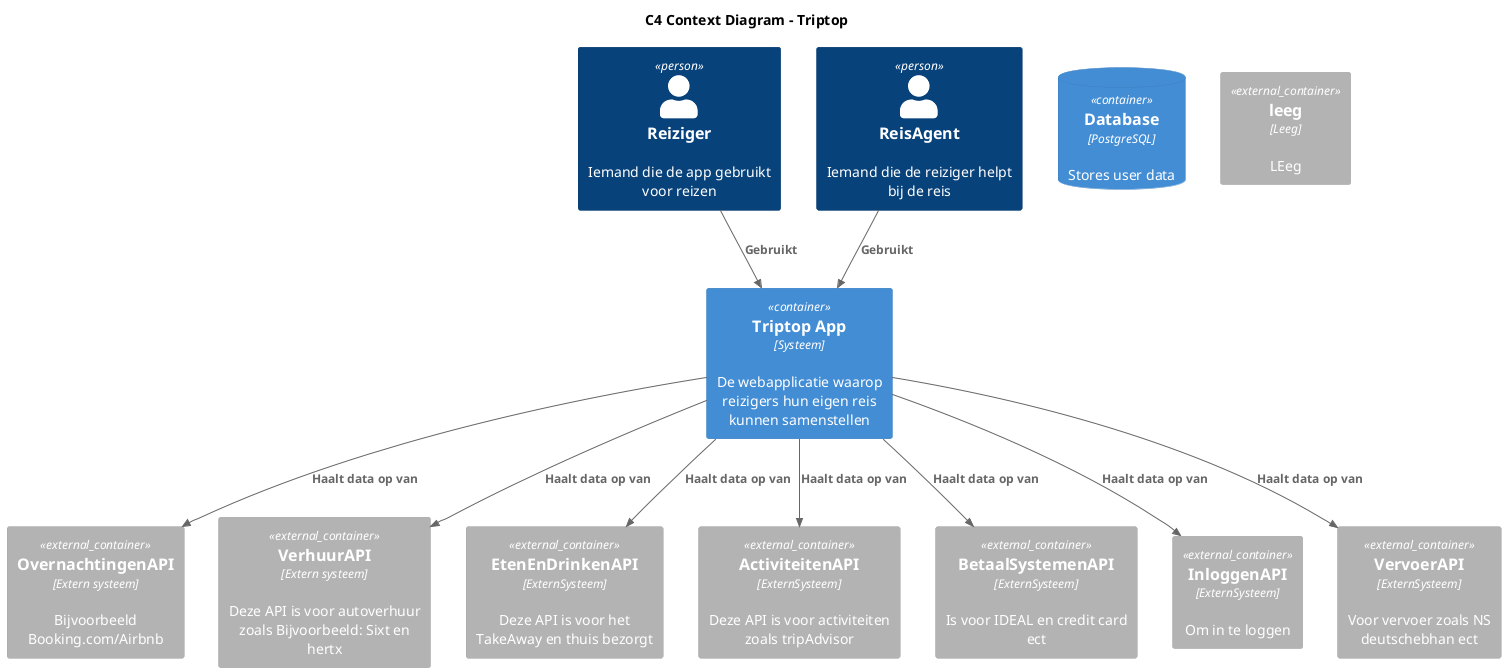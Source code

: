 @startuml
!include <C4/C4_Container>

title C4 Context Diagram - Triptop

Person(Reiziger, "Reiziger", "Iemand die de app gebruikt voor reizen")
Person(ReisAgent, "ReisAgent", "Iemand die de reiziger helpt bij de reis")


Container(system, "Triptop App", "Systeem", "De webapplicatie waarop reizigers hun eigen reis kunnen samenstellen")
ContainerDb(db, "Database", "PostgreSQL", "Stores user data")
Container_Ext("OvernachtingenAPI", "OvernachtingenAPI", "Extern systeem","Bijvoorbeeld Booking.com/Airbnb")
Container_Ext(VerhuurAPI, "VerhuurAPI", "Extern systeem","Deze API is voor autoverhuur zoals Bijvoorbeeld: Sixt en hertx")
Container_Ext(EtenEnDrinkenAPI, "EtenEnDrinkenAPI", "ExternSysteem","Deze API is voor het TakeAway en thuis bezorgt")
Container_Ext(ActiviteitenAPI, "ActiviteitenAPI", "ExternSysteem","Deze API is voor activiteiten zoals tripAdvisor")
Container_Ext(BetaalSystemenAPI, "BetaalSystemenAPI", "ExternSysteem","Is voor IDEAL en credit card ect")
Container_Ext(InloggenAPI, "InloggenAPI", "ExternSysteem","Om in te loggen")
Container_Ext(VervoerAPI, "VervoerAPI", "ExternSysteem","Voor vervoer zoals NS deutschebhan ect")

Container_Ext(Leeg, "leeg", "Leeg","LEeg")

Rel(Reiziger,system, "Gebruikt")
Rel("ReisAgent",system, "Gebruikt")
Rel(system,OvernachtingenAPI,"Haalt data op van")
Rel(system,"VerhuurAPI","Haalt data op van" )
Rel(system,"EtenEnDrinkenAPI","Haalt data op van" )
Rel(system,"ActiviteitenAPI","Haalt data op van" )
Rel(system,"BetaalSystemenAPI","Haalt data op van" )
Rel(system,"InloggenAPI","Haalt data op van" )
Rel(system,"VervoerAPI","Haalt data op van" )



@enduml
